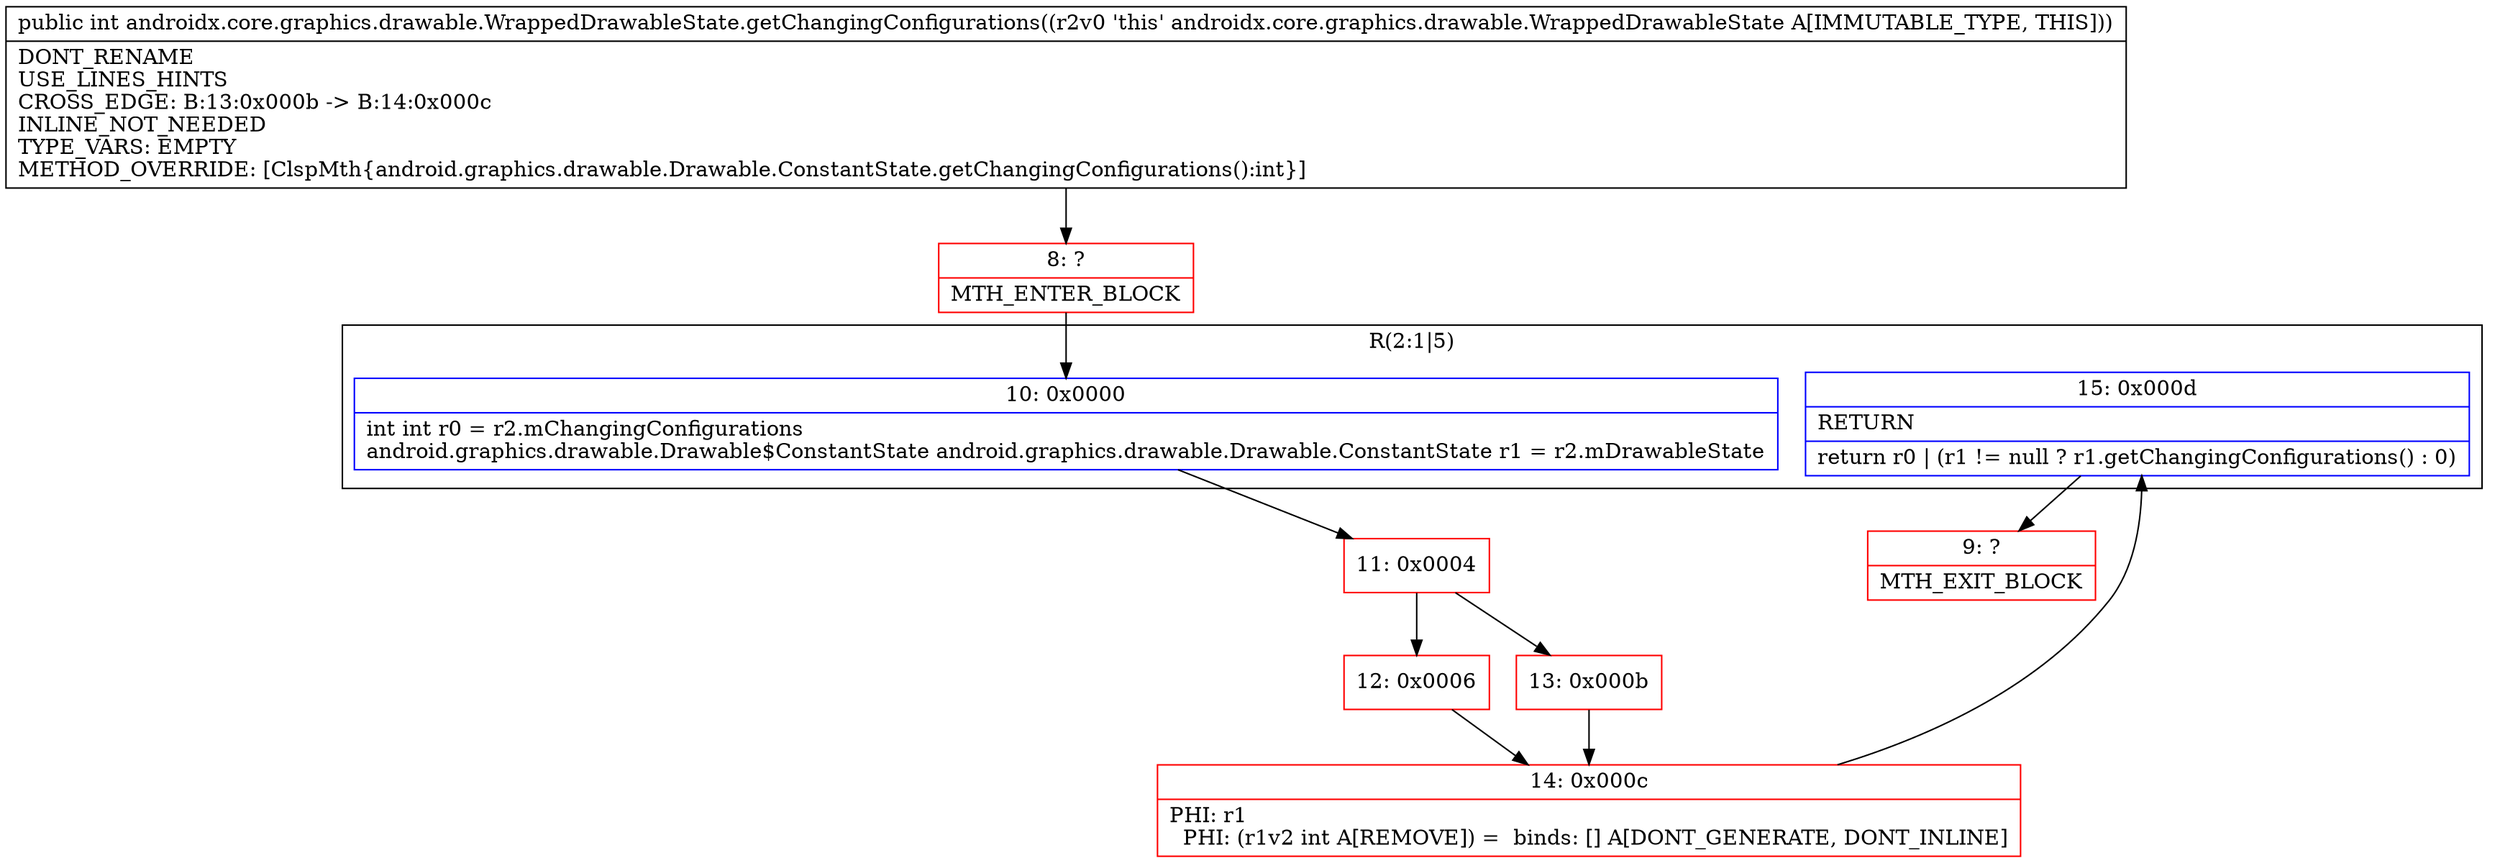 digraph "CFG forandroidx.core.graphics.drawable.WrappedDrawableState.getChangingConfigurations()I" {
subgraph cluster_Region_1013418312 {
label = "R(2:1|5)";
node [shape=record,color=blue];
Node_10 [shape=record,label="{10\:\ 0x0000|int int r0 = r2.mChangingConfigurations\landroid.graphics.drawable.Drawable$ConstantState android.graphics.drawable.Drawable.ConstantState r1 = r2.mDrawableState\l}"];
Node_15 [shape=record,label="{15\:\ 0x000d|RETURN\l|return r0 \| (r1 != null ? r1.getChangingConfigurations() : 0)\l}"];
}
Node_8 [shape=record,color=red,label="{8\:\ ?|MTH_ENTER_BLOCK\l}"];
Node_11 [shape=record,color=red,label="{11\:\ 0x0004}"];
Node_12 [shape=record,color=red,label="{12\:\ 0x0006}"];
Node_14 [shape=record,color=red,label="{14\:\ 0x000c|PHI: r1 \l  PHI: (r1v2 int A[REMOVE]) =  binds: [] A[DONT_GENERATE, DONT_INLINE]\l}"];
Node_9 [shape=record,color=red,label="{9\:\ ?|MTH_EXIT_BLOCK\l}"];
Node_13 [shape=record,color=red,label="{13\:\ 0x000b}"];
MethodNode[shape=record,label="{public int androidx.core.graphics.drawable.WrappedDrawableState.getChangingConfigurations((r2v0 'this' androidx.core.graphics.drawable.WrappedDrawableState A[IMMUTABLE_TYPE, THIS]))  | DONT_RENAME\lUSE_LINES_HINTS\lCROSS_EDGE: B:13:0x000b \-\> B:14:0x000c\lINLINE_NOT_NEEDED\lTYPE_VARS: EMPTY\lMETHOD_OVERRIDE: [ClspMth\{android.graphics.drawable.Drawable.ConstantState.getChangingConfigurations():int\}]\l}"];
MethodNode -> Node_8;Node_10 -> Node_11;
Node_15 -> Node_9;
Node_8 -> Node_10;
Node_11 -> Node_12;
Node_11 -> Node_13;
Node_12 -> Node_14;
Node_14 -> Node_15;
Node_13 -> Node_14;
}

